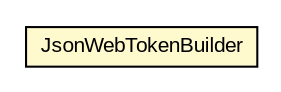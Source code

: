 #!/usr/local/bin/dot
#
# Class diagram 
# Generated by UMLGraph version R5_6-24-gf6e263 (http://www.umlgraph.org/)
#

digraph G {
	edge [fontname="arial",fontsize=10,labelfontname="arial",labelfontsize=10];
	node [fontname="arial",fontsize=10,shape=plaintext];
	nodesep=0.25;
	ranksep=0.5;
	// net.trajano.openidconnect.crypto.JsonWebTokenBuilder
	c6258 [label=<<table title="net.trajano.openidconnect.crypto.JsonWebTokenBuilder" border="0" cellborder="1" cellspacing="0" cellpadding="2" port="p" bgcolor="lemonChiffon" href="./JsonWebTokenBuilder.html">
		<tr><td><table border="0" cellspacing="0" cellpadding="1">
<tr><td align="center" balign="center"> JsonWebTokenBuilder </td></tr>
		</table></td></tr>
		</table>>, URL="./JsonWebTokenBuilder.html", fontname="arial", fontcolor="black", fontsize=10.0];
}

